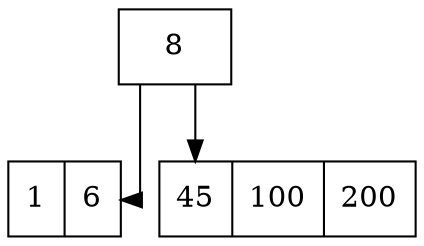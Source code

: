 digraph G { node[shape = box;] concentrate=true; graph[splines = ortho]; nodo1[shape = record label = "{1}|{6}"]nodo2[shape = record label = "{45}|{100}|{200}"]nodo0[shape = record label = "{8}"]nodo0->nodo1
nodo0->nodo2
nodo0}